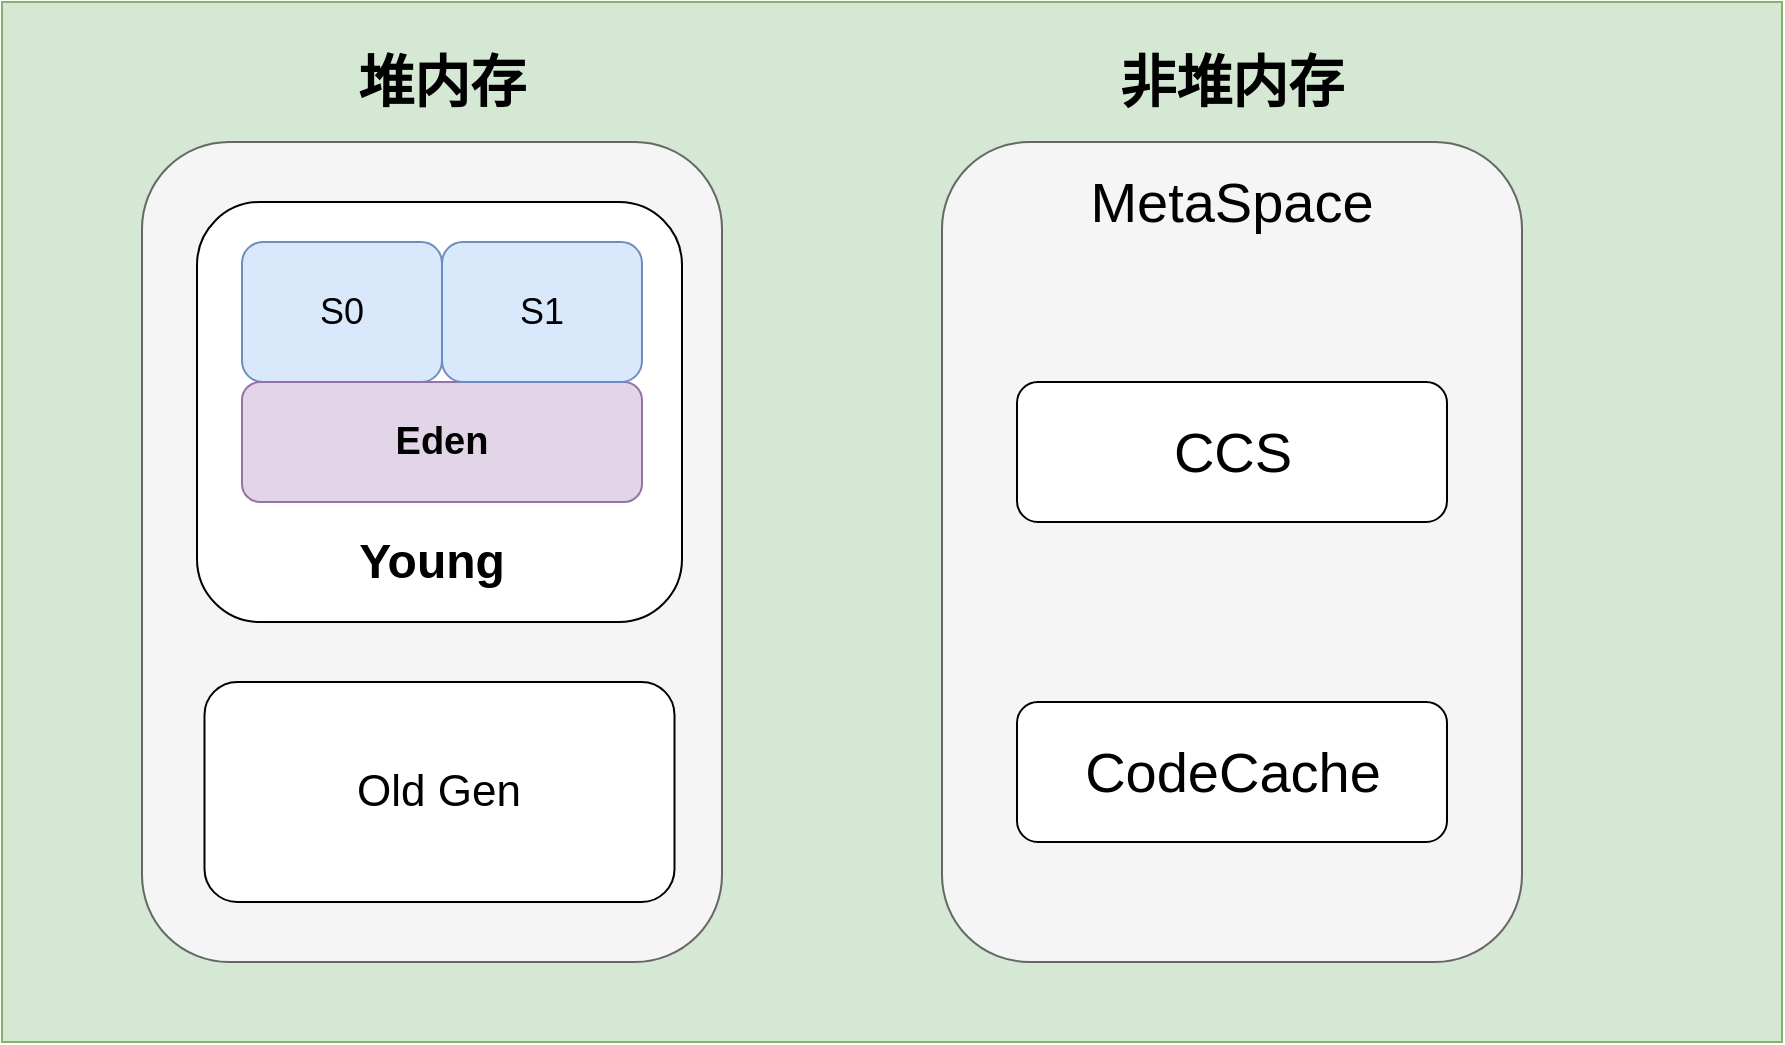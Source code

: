 <mxfile version="13.6.5" type="github">
  <diagram id="vTyA1gLmBd2iu9wjGc2D" name="第 1 页">
    <mxGraphModel dx="1038" dy="500" grid="1" gridSize="10" guides="1" tooltips="1" connect="1" arrows="1" fold="1" page="1" pageScale="1" pageWidth="827" pageHeight="1169" math="0" shadow="0">
      <root>
        <mxCell id="0" />
        <mxCell id="1" parent="0" />
        <mxCell id="PMtL2BKXs6pVyeHLevHh-1" value="" style="rounded=0;whiteSpace=wrap;html=1;fillColor=#d5e8d4;strokeColor=#82b366;" vertex="1" parent="1">
          <mxGeometry x="60" y="10" width="890" height="520" as="geometry" />
        </mxCell>
        <mxCell id="PMtL2BKXs6pVyeHLevHh-2" value="" style="rounded=1;whiteSpace=wrap;html=1;fillColor=#f5f5f5;strokeColor=#666666;fontColor=#333333;arcSize=15;" vertex="1" parent="1">
          <mxGeometry x="130" y="80" width="290" height="410" as="geometry" />
        </mxCell>
        <mxCell id="PMtL2BKXs6pVyeHLevHh-11" value="" style="rounded=1;whiteSpace=wrap;html=1;fontSize=22;" vertex="1" parent="1">
          <mxGeometry x="157.5" y="110" width="242.5" height="210" as="geometry" />
        </mxCell>
        <mxCell id="PMtL2BKXs6pVyeHLevHh-3" value="S0" style="rounded=1;whiteSpace=wrap;html=1;fillColor=#dae8fc;strokeColor=#6c8ebf;fontSize=18;" vertex="1" parent="1">
          <mxGeometry x="180" y="130" width="100" height="70" as="geometry" />
        </mxCell>
        <mxCell id="PMtL2BKXs6pVyeHLevHh-6" value="Eden" style="rounded=1;whiteSpace=wrap;html=1;fontStyle=1;fontSize=19;fillColor=#e1d5e7;strokeColor=#9673a6;" vertex="1" parent="1">
          <mxGeometry x="180" y="200" width="200" height="60" as="geometry" />
        </mxCell>
        <mxCell id="PMtL2BKXs6pVyeHLevHh-7" value="S1" style="rounded=1;whiteSpace=wrap;html=1;fillColor=#dae8fc;strokeColor=#6c8ebf;fontSize=18;" vertex="1" parent="1">
          <mxGeometry x="280" y="130" width="100" height="70" as="geometry" />
        </mxCell>
        <mxCell id="PMtL2BKXs6pVyeHLevHh-9" value="Young" style="text;html=1;strokeColor=none;fillColor=none;align=center;verticalAlign=middle;whiteSpace=wrap;rounded=0;fontSize=24;fontStyle=1" vertex="1" parent="1">
          <mxGeometry x="220" y="270" width="110" height="40" as="geometry" />
        </mxCell>
        <mxCell id="PMtL2BKXs6pVyeHLevHh-10" value="Old Gen" style="rounded=1;whiteSpace=wrap;html=1;fontSize=22;" vertex="1" parent="1">
          <mxGeometry x="161.25" y="350" width="235" height="110" as="geometry" />
        </mxCell>
        <mxCell id="PMtL2BKXs6pVyeHLevHh-12" value="" style="rounded=1;whiteSpace=wrap;html=1;fillColor=#f5f5f5;strokeColor=#666666;fontColor=#333333;arcSize=15;" vertex="1" parent="1">
          <mxGeometry x="530" y="80" width="290" height="410" as="geometry" />
        </mxCell>
        <mxCell id="PMtL2BKXs6pVyeHLevHh-13" value="堆内存" style="text;html=1;strokeColor=none;fillColor=none;align=center;verticalAlign=middle;whiteSpace=wrap;rounded=0;fontSize=28;fontStyle=1" vertex="1" parent="1">
          <mxGeometry x="195" y="30" width="170" height="40" as="geometry" />
        </mxCell>
        <mxCell id="PMtL2BKXs6pVyeHLevHh-14" value="非堆内存" style="text;html=1;strokeColor=none;fillColor=none;align=center;verticalAlign=middle;whiteSpace=wrap;rounded=0;fontSize=28;fontStyle=1" vertex="1" parent="1">
          <mxGeometry x="590" y="30" width="170" height="40" as="geometry" />
        </mxCell>
        <mxCell id="PMtL2BKXs6pVyeHLevHh-16" value="MetaSpace" style="text;html=1;strokeColor=none;fillColor=none;align=center;verticalAlign=middle;whiteSpace=wrap;rounded=0;fontSize=28;" vertex="1" parent="1">
          <mxGeometry x="655" y="100" width="40" height="20" as="geometry" />
        </mxCell>
        <mxCell id="PMtL2BKXs6pVyeHLevHh-17" value="CCS" style="rounded=1;whiteSpace=wrap;html=1;fontSize=28;" vertex="1" parent="1">
          <mxGeometry x="567.5" y="200" width="215" height="70" as="geometry" />
        </mxCell>
        <mxCell id="PMtL2BKXs6pVyeHLevHh-18" value="CodeCache" style="rounded=1;whiteSpace=wrap;html=1;fontSize=28;" vertex="1" parent="1">
          <mxGeometry x="567.5" y="360" width="215" height="70" as="geometry" />
        </mxCell>
      </root>
    </mxGraphModel>
  </diagram>
</mxfile>
